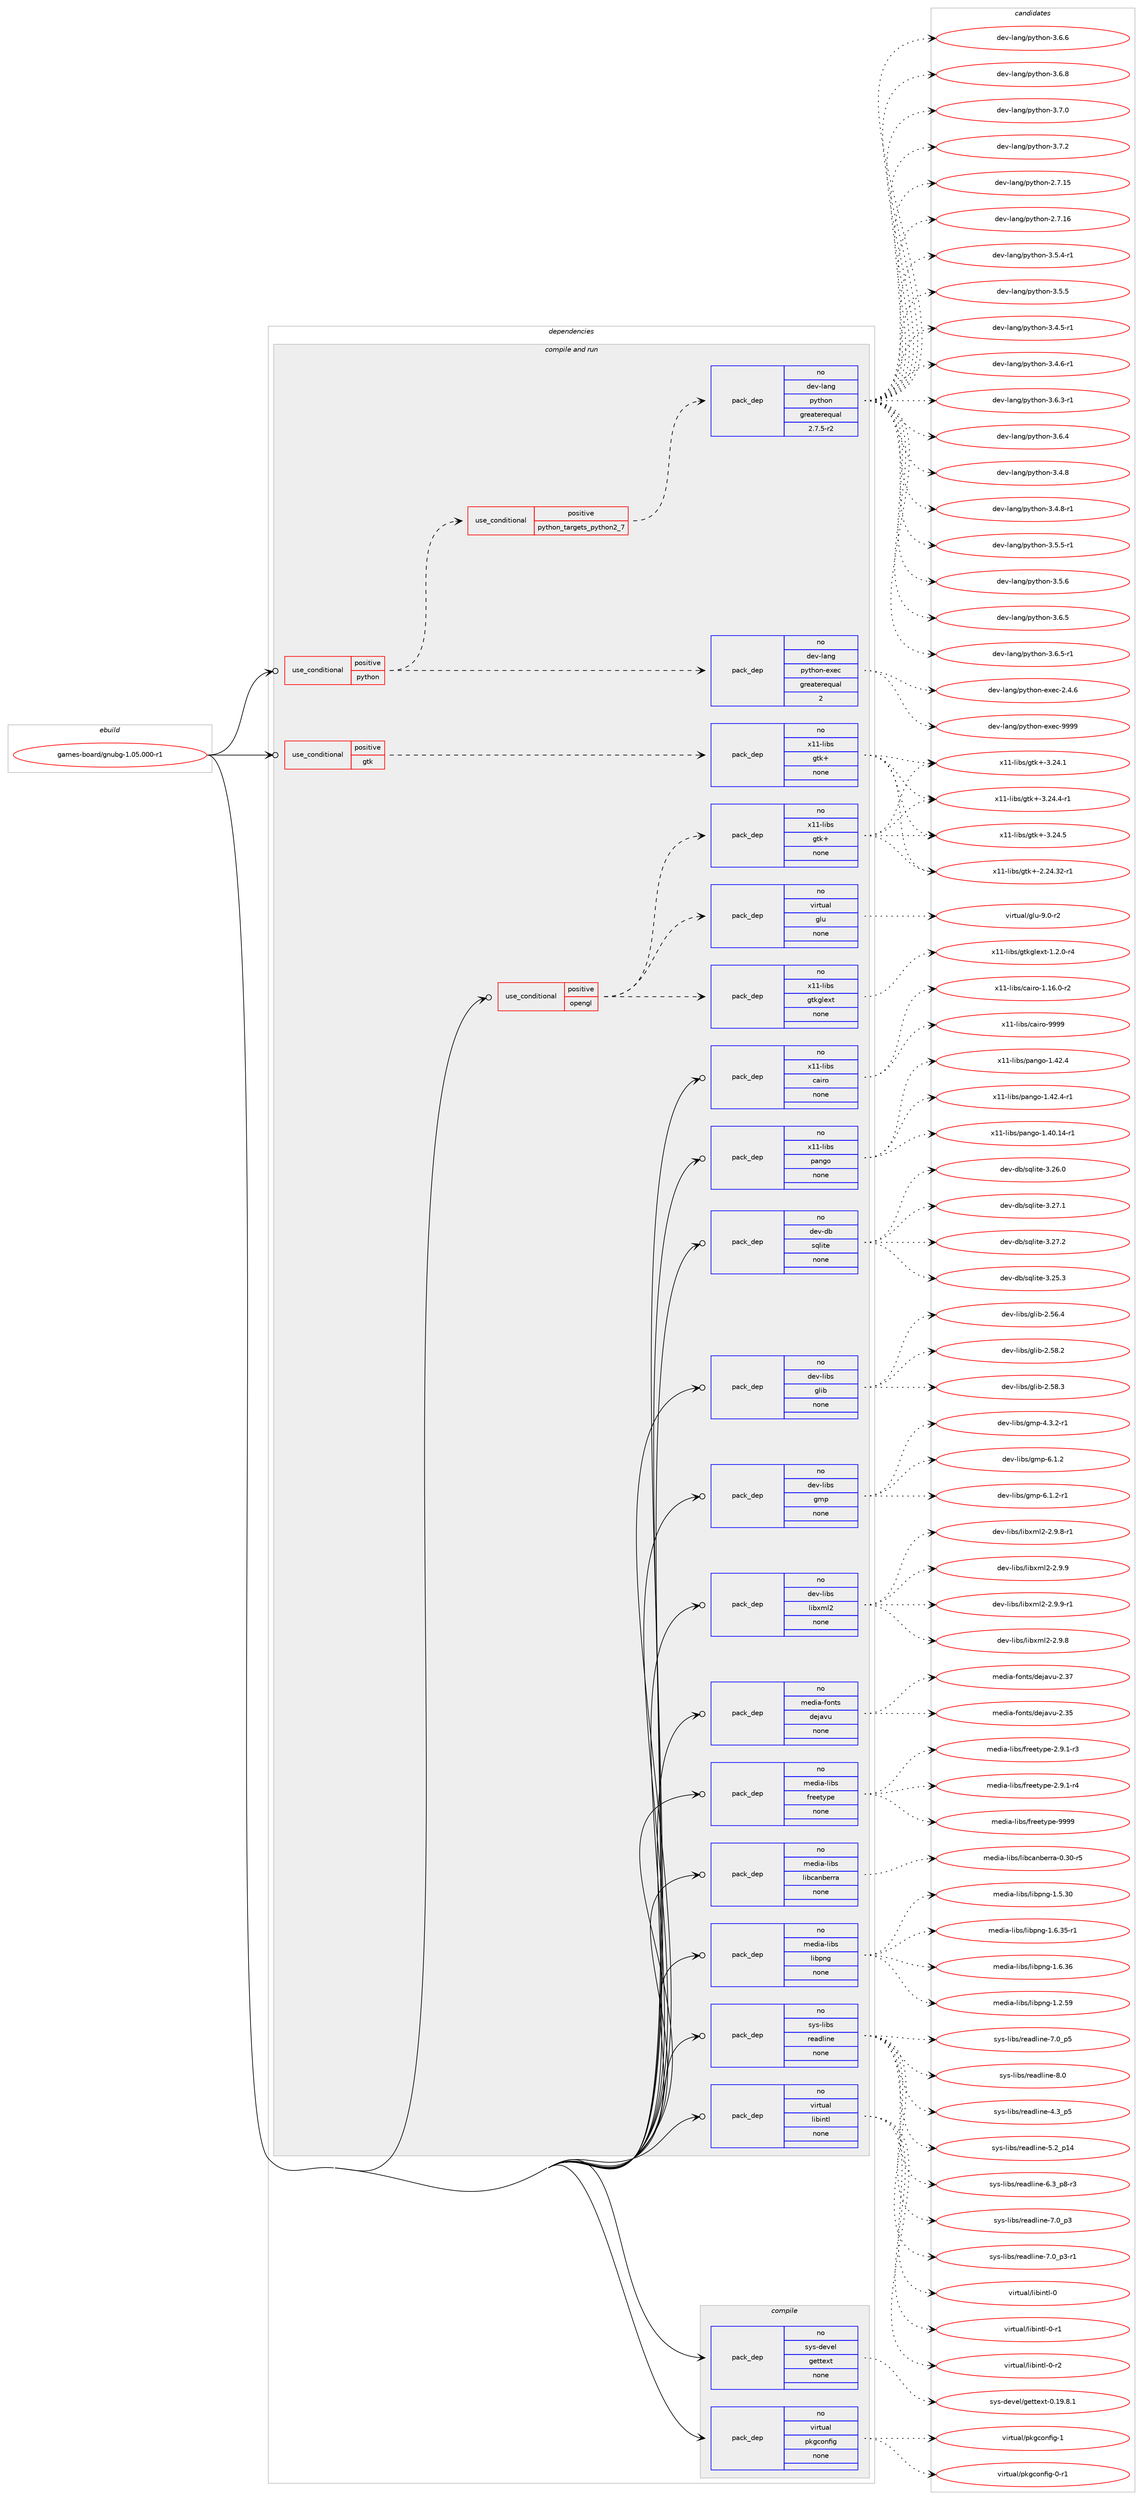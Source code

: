 digraph prolog {

# *************
# Graph options
# *************

newrank=true;
concentrate=true;
compound=true;
graph [rankdir=LR,fontname=Helvetica,fontsize=10,ranksep=1.5];#, ranksep=2.5, nodesep=0.2];
edge  [arrowhead=vee];
node  [fontname=Helvetica,fontsize=10];

# **********
# The ebuild
# **********

subgraph cluster_leftcol {
color=gray;
rank=same;
label=<<i>ebuild</i>>;
id [label="games-board/gnubg-1.05.000-r1", color=red, width=4, href="../games-board/gnubg-1.05.000-r1.svg"];
}

# ****************
# The dependencies
# ****************

subgraph cluster_midcol {
color=gray;
label=<<i>dependencies</i>>;
subgraph cluster_compile {
fillcolor="#eeeeee";
style=filled;
label=<<i>compile</i>>;
subgraph pack1105131 {
dependency1555094 [label=<<TABLE BORDER="0" CELLBORDER="1" CELLSPACING="0" CELLPADDING="4" WIDTH="220"><TR><TD ROWSPAN="6" CELLPADDING="30">pack_dep</TD></TR><TR><TD WIDTH="110">no</TD></TR><TR><TD>sys-devel</TD></TR><TR><TD>gettext</TD></TR><TR><TD>none</TD></TR><TR><TD></TD></TR></TABLE>>, shape=none, color=blue];
}
id:e -> dependency1555094:w [weight=20,style="solid",arrowhead="vee"];
subgraph pack1105132 {
dependency1555095 [label=<<TABLE BORDER="0" CELLBORDER="1" CELLSPACING="0" CELLPADDING="4" WIDTH="220"><TR><TD ROWSPAN="6" CELLPADDING="30">pack_dep</TD></TR><TR><TD WIDTH="110">no</TD></TR><TR><TD>virtual</TD></TR><TR><TD>pkgconfig</TD></TR><TR><TD>none</TD></TR><TR><TD></TD></TR></TABLE>>, shape=none, color=blue];
}
id:e -> dependency1555095:w [weight=20,style="solid",arrowhead="vee"];
}
subgraph cluster_compileandrun {
fillcolor="#eeeeee";
style=filled;
label=<<i>compile and run</i>>;
subgraph cond426135 {
dependency1555096 [label=<<TABLE BORDER="0" CELLBORDER="1" CELLSPACING="0" CELLPADDING="4"><TR><TD ROWSPAN="3" CELLPADDING="10">use_conditional</TD></TR><TR><TD>positive</TD></TR><TR><TD>gtk</TD></TR></TABLE>>, shape=none, color=red];
subgraph pack1105133 {
dependency1555097 [label=<<TABLE BORDER="0" CELLBORDER="1" CELLSPACING="0" CELLPADDING="4" WIDTH="220"><TR><TD ROWSPAN="6" CELLPADDING="30">pack_dep</TD></TR><TR><TD WIDTH="110">no</TD></TR><TR><TD>x11-libs</TD></TR><TR><TD>gtk+</TD></TR><TR><TD>none</TD></TR><TR><TD></TD></TR></TABLE>>, shape=none, color=blue];
}
dependency1555096:e -> dependency1555097:w [weight=20,style="dashed",arrowhead="vee"];
}
id:e -> dependency1555096:w [weight=20,style="solid",arrowhead="odotvee"];
subgraph cond426136 {
dependency1555098 [label=<<TABLE BORDER="0" CELLBORDER="1" CELLSPACING="0" CELLPADDING="4"><TR><TD ROWSPAN="3" CELLPADDING="10">use_conditional</TD></TR><TR><TD>positive</TD></TR><TR><TD>opengl</TD></TR></TABLE>>, shape=none, color=red];
subgraph pack1105134 {
dependency1555099 [label=<<TABLE BORDER="0" CELLBORDER="1" CELLSPACING="0" CELLPADDING="4" WIDTH="220"><TR><TD ROWSPAN="6" CELLPADDING="30">pack_dep</TD></TR><TR><TD WIDTH="110">no</TD></TR><TR><TD>x11-libs</TD></TR><TR><TD>gtk+</TD></TR><TR><TD>none</TD></TR><TR><TD></TD></TR></TABLE>>, shape=none, color=blue];
}
dependency1555098:e -> dependency1555099:w [weight=20,style="dashed",arrowhead="vee"];
subgraph pack1105135 {
dependency1555100 [label=<<TABLE BORDER="0" CELLBORDER="1" CELLSPACING="0" CELLPADDING="4" WIDTH="220"><TR><TD ROWSPAN="6" CELLPADDING="30">pack_dep</TD></TR><TR><TD WIDTH="110">no</TD></TR><TR><TD>x11-libs</TD></TR><TR><TD>gtkglext</TD></TR><TR><TD>none</TD></TR><TR><TD></TD></TR></TABLE>>, shape=none, color=blue];
}
dependency1555098:e -> dependency1555100:w [weight=20,style="dashed",arrowhead="vee"];
subgraph pack1105136 {
dependency1555101 [label=<<TABLE BORDER="0" CELLBORDER="1" CELLSPACING="0" CELLPADDING="4" WIDTH="220"><TR><TD ROWSPAN="6" CELLPADDING="30">pack_dep</TD></TR><TR><TD WIDTH="110">no</TD></TR><TR><TD>virtual</TD></TR><TR><TD>glu</TD></TR><TR><TD>none</TD></TR><TR><TD></TD></TR></TABLE>>, shape=none, color=blue];
}
dependency1555098:e -> dependency1555101:w [weight=20,style="dashed",arrowhead="vee"];
}
id:e -> dependency1555098:w [weight=20,style="solid",arrowhead="odotvee"];
subgraph cond426137 {
dependency1555102 [label=<<TABLE BORDER="0" CELLBORDER="1" CELLSPACING="0" CELLPADDING="4"><TR><TD ROWSPAN="3" CELLPADDING="10">use_conditional</TD></TR><TR><TD>positive</TD></TR><TR><TD>python</TD></TR></TABLE>>, shape=none, color=red];
subgraph cond426138 {
dependency1555103 [label=<<TABLE BORDER="0" CELLBORDER="1" CELLSPACING="0" CELLPADDING="4"><TR><TD ROWSPAN="3" CELLPADDING="10">use_conditional</TD></TR><TR><TD>positive</TD></TR><TR><TD>python_targets_python2_7</TD></TR></TABLE>>, shape=none, color=red];
subgraph pack1105137 {
dependency1555104 [label=<<TABLE BORDER="0" CELLBORDER="1" CELLSPACING="0" CELLPADDING="4" WIDTH="220"><TR><TD ROWSPAN="6" CELLPADDING="30">pack_dep</TD></TR><TR><TD WIDTH="110">no</TD></TR><TR><TD>dev-lang</TD></TR><TR><TD>python</TD></TR><TR><TD>greaterequal</TD></TR><TR><TD>2.7.5-r2</TD></TR></TABLE>>, shape=none, color=blue];
}
dependency1555103:e -> dependency1555104:w [weight=20,style="dashed",arrowhead="vee"];
}
dependency1555102:e -> dependency1555103:w [weight=20,style="dashed",arrowhead="vee"];
subgraph pack1105138 {
dependency1555105 [label=<<TABLE BORDER="0" CELLBORDER="1" CELLSPACING="0" CELLPADDING="4" WIDTH="220"><TR><TD ROWSPAN="6" CELLPADDING="30">pack_dep</TD></TR><TR><TD WIDTH="110">no</TD></TR><TR><TD>dev-lang</TD></TR><TR><TD>python-exec</TD></TR><TR><TD>greaterequal</TD></TR><TR><TD>2</TD></TR></TABLE>>, shape=none, color=blue];
}
dependency1555102:e -> dependency1555105:w [weight=20,style="dashed",arrowhead="vee"];
}
id:e -> dependency1555102:w [weight=20,style="solid",arrowhead="odotvee"];
subgraph pack1105139 {
dependency1555106 [label=<<TABLE BORDER="0" CELLBORDER="1" CELLSPACING="0" CELLPADDING="4" WIDTH="220"><TR><TD ROWSPAN="6" CELLPADDING="30">pack_dep</TD></TR><TR><TD WIDTH="110">no</TD></TR><TR><TD>dev-db</TD></TR><TR><TD>sqlite</TD></TR><TR><TD>none</TD></TR><TR><TD></TD></TR></TABLE>>, shape=none, color=blue];
}
id:e -> dependency1555106:w [weight=20,style="solid",arrowhead="odotvee"];
subgraph pack1105140 {
dependency1555107 [label=<<TABLE BORDER="0" CELLBORDER="1" CELLSPACING="0" CELLPADDING="4" WIDTH="220"><TR><TD ROWSPAN="6" CELLPADDING="30">pack_dep</TD></TR><TR><TD WIDTH="110">no</TD></TR><TR><TD>dev-libs</TD></TR><TR><TD>glib</TD></TR><TR><TD>none</TD></TR><TR><TD></TD></TR></TABLE>>, shape=none, color=blue];
}
id:e -> dependency1555107:w [weight=20,style="solid",arrowhead="odotvee"];
subgraph pack1105141 {
dependency1555108 [label=<<TABLE BORDER="0" CELLBORDER="1" CELLSPACING="0" CELLPADDING="4" WIDTH="220"><TR><TD ROWSPAN="6" CELLPADDING="30">pack_dep</TD></TR><TR><TD WIDTH="110">no</TD></TR><TR><TD>dev-libs</TD></TR><TR><TD>gmp</TD></TR><TR><TD>none</TD></TR><TR><TD></TD></TR></TABLE>>, shape=none, color=blue];
}
id:e -> dependency1555108:w [weight=20,style="solid",arrowhead="odotvee"];
subgraph pack1105142 {
dependency1555109 [label=<<TABLE BORDER="0" CELLBORDER="1" CELLSPACING="0" CELLPADDING="4" WIDTH="220"><TR><TD ROWSPAN="6" CELLPADDING="30">pack_dep</TD></TR><TR><TD WIDTH="110">no</TD></TR><TR><TD>dev-libs</TD></TR><TR><TD>libxml2</TD></TR><TR><TD>none</TD></TR><TR><TD></TD></TR></TABLE>>, shape=none, color=blue];
}
id:e -> dependency1555109:w [weight=20,style="solid",arrowhead="odotvee"];
subgraph pack1105143 {
dependency1555110 [label=<<TABLE BORDER="0" CELLBORDER="1" CELLSPACING="0" CELLPADDING="4" WIDTH="220"><TR><TD ROWSPAN="6" CELLPADDING="30">pack_dep</TD></TR><TR><TD WIDTH="110">no</TD></TR><TR><TD>media-fonts</TD></TR><TR><TD>dejavu</TD></TR><TR><TD>none</TD></TR><TR><TD></TD></TR></TABLE>>, shape=none, color=blue];
}
id:e -> dependency1555110:w [weight=20,style="solid",arrowhead="odotvee"];
subgraph pack1105144 {
dependency1555111 [label=<<TABLE BORDER="0" CELLBORDER="1" CELLSPACING="0" CELLPADDING="4" WIDTH="220"><TR><TD ROWSPAN="6" CELLPADDING="30">pack_dep</TD></TR><TR><TD WIDTH="110">no</TD></TR><TR><TD>media-libs</TD></TR><TR><TD>freetype</TD></TR><TR><TD>none</TD></TR><TR><TD></TD></TR></TABLE>>, shape=none, color=blue];
}
id:e -> dependency1555111:w [weight=20,style="solid",arrowhead="odotvee"];
subgraph pack1105145 {
dependency1555112 [label=<<TABLE BORDER="0" CELLBORDER="1" CELLSPACING="0" CELLPADDING="4" WIDTH="220"><TR><TD ROWSPAN="6" CELLPADDING="30">pack_dep</TD></TR><TR><TD WIDTH="110">no</TD></TR><TR><TD>media-libs</TD></TR><TR><TD>libcanberra</TD></TR><TR><TD>none</TD></TR><TR><TD></TD></TR></TABLE>>, shape=none, color=blue];
}
id:e -> dependency1555112:w [weight=20,style="solid",arrowhead="odotvee"];
subgraph pack1105146 {
dependency1555113 [label=<<TABLE BORDER="0" CELLBORDER="1" CELLSPACING="0" CELLPADDING="4" WIDTH="220"><TR><TD ROWSPAN="6" CELLPADDING="30">pack_dep</TD></TR><TR><TD WIDTH="110">no</TD></TR><TR><TD>media-libs</TD></TR><TR><TD>libpng</TD></TR><TR><TD>none</TD></TR><TR><TD></TD></TR></TABLE>>, shape=none, color=blue];
}
id:e -> dependency1555113:w [weight=20,style="solid",arrowhead="odotvee"];
subgraph pack1105147 {
dependency1555114 [label=<<TABLE BORDER="0" CELLBORDER="1" CELLSPACING="0" CELLPADDING="4" WIDTH="220"><TR><TD ROWSPAN="6" CELLPADDING="30">pack_dep</TD></TR><TR><TD WIDTH="110">no</TD></TR><TR><TD>sys-libs</TD></TR><TR><TD>readline</TD></TR><TR><TD>none</TD></TR><TR><TD></TD></TR></TABLE>>, shape=none, color=blue];
}
id:e -> dependency1555114:w [weight=20,style="solid",arrowhead="odotvee"];
subgraph pack1105148 {
dependency1555115 [label=<<TABLE BORDER="0" CELLBORDER="1" CELLSPACING="0" CELLPADDING="4" WIDTH="220"><TR><TD ROWSPAN="6" CELLPADDING="30">pack_dep</TD></TR><TR><TD WIDTH="110">no</TD></TR><TR><TD>virtual</TD></TR><TR><TD>libintl</TD></TR><TR><TD>none</TD></TR><TR><TD></TD></TR></TABLE>>, shape=none, color=blue];
}
id:e -> dependency1555115:w [weight=20,style="solid",arrowhead="odotvee"];
subgraph pack1105149 {
dependency1555116 [label=<<TABLE BORDER="0" CELLBORDER="1" CELLSPACING="0" CELLPADDING="4" WIDTH="220"><TR><TD ROWSPAN="6" CELLPADDING="30">pack_dep</TD></TR><TR><TD WIDTH="110">no</TD></TR><TR><TD>x11-libs</TD></TR><TR><TD>cairo</TD></TR><TR><TD>none</TD></TR><TR><TD></TD></TR></TABLE>>, shape=none, color=blue];
}
id:e -> dependency1555116:w [weight=20,style="solid",arrowhead="odotvee"];
subgraph pack1105150 {
dependency1555117 [label=<<TABLE BORDER="0" CELLBORDER="1" CELLSPACING="0" CELLPADDING="4" WIDTH="220"><TR><TD ROWSPAN="6" CELLPADDING="30">pack_dep</TD></TR><TR><TD WIDTH="110">no</TD></TR><TR><TD>x11-libs</TD></TR><TR><TD>pango</TD></TR><TR><TD>none</TD></TR><TR><TD></TD></TR></TABLE>>, shape=none, color=blue];
}
id:e -> dependency1555117:w [weight=20,style="solid",arrowhead="odotvee"];
}
subgraph cluster_run {
fillcolor="#eeeeee";
style=filled;
label=<<i>run</i>>;
}
}

# **************
# The candidates
# **************

subgraph cluster_choices {
rank=same;
color=gray;
label=<<i>candidates</i>>;

subgraph choice1105131 {
color=black;
nodesep=1;
choice1151211154510010111810110847103101116116101120116454846495746564649 [label="sys-devel/gettext-0.19.8.1", color=red, width=4,href="../sys-devel/gettext-0.19.8.1.svg"];
dependency1555094:e -> choice1151211154510010111810110847103101116116101120116454846495746564649:w [style=dotted,weight="100"];
}
subgraph choice1105132 {
color=black;
nodesep=1;
choice11810511411611797108471121071039911111010210510345484511449 [label="virtual/pkgconfig-0-r1", color=red, width=4,href="../virtual/pkgconfig-0-r1.svg"];
choice1181051141161179710847112107103991111101021051034549 [label="virtual/pkgconfig-1", color=red, width=4,href="../virtual/pkgconfig-1.svg"];
dependency1555095:e -> choice11810511411611797108471121071039911111010210510345484511449:w [style=dotted,weight="100"];
dependency1555095:e -> choice1181051141161179710847112107103991111101021051034549:w [style=dotted,weight="100"];
}
subgraph choice1105133 {
color=black;
nodesep=1;
choice12049494510810598115471031161074345504650524651504511449 [label="x11-libs/gtk+-2.24.32-r1", color=red, width=4,href="../x11-libs/gtk+-2.24.32-r1.svg"];
choice12049494510810598115471031161074345514650524649 [label="x11-libs/gtk+-3.24.1", color=red, width=4,href="../x11-libs/gtk+-3.24.1.svg"];
choice120494945108105981154710311610743455146505246524511449 [label="x11-libs/gtk+-3.24.4-r1", color=red, width=4,href="../x11-libs/gtk+-3.24.4-r1.svg"];
choice12049494510810598115471031161074345514650524653 [label="x11-libs/gtk+-3.24.5", color=red, width=4,href="../x11-libs/gtk+-3.24.5.svg"];
dependency1555097:e -> choice12049494510810598115471031161074345504650524651504511449:w [style=dotted,weight="100"];
dependency1555097:e -> choice12049494510810598115471031161074345514650524649:w [style=dotted,weight="100"];
dependency1555097:e -> choice120494945108105981154710311610743455146505246524511449:w [style=dotted,weight="100"];
dependency1555097:e -> choice12049494510810598115471031161074345514650524653:w [style=dotted,weight="100"];
}
subgraph choice1105134 {
color=black;
nodesep=1;
choice12049494510810598115471031161074345504650524651504511449 [label="x11-libs/gtk+-2.24.32-r1", color=red, width=4,href="../x11-libs/gtk+-2.24.32-r1.svg"];
choice12049494510810598115471031161074345514650524649 [label="x11-libs/gtk+-3.24.1", color=red, width=4,href="../x11-libs/gtk+-3.24.1.svg"];
choice120494945108105981154710311610743455146505246524511449 [label="x11-libs/gtk+-3.24.4-r1", color=red, width=4,href="../x11-libs/gtk+-3.24.4-r1.svg"];
choice12049494510810598115471031161074345514650524653 [label="x11-libs/gtk+-3.24.5", color=red, width=4,href="../x11-libs/gtk+-3.24.5.svg"];
dependency1555099:e -> choice12049494510810598115471031161074345504650524651504511449:w [style=dotted,weight="100"];
dependency1555099:e -> choice12049494510810598115471031161074345514650524649:w [style=dotted,weight="100"];
dependency1555099:e -> choice120494945108105981154710311610743455146505246524511449:w [style=dotted,weight="100"];
dependency1555099:e -> choice12049494510810598115471031161074345514650524653:w [style=dotted,weight="100"];
}
subgraph choice1105135 {
color=black;
nodesep=1;
choice12049494510810598115471031161071031081011201164549465046484511452 [label="x11-libs/gtkglext-1.2.0-r4", color=red, width=4,href="../x11-libs/gtkglext-1.2.0-r4.svg"];
dependency1555100:e -> choice12049494510810598115471031161071031081011201164549465046484511452:w [style=dotted,weight="100"];
}
subgraph choice1105136 {
color=black;
nodesep=1;
choice1181051141161179710847103108117455746484511450 [label="virtual/glu-9.0-r2", color=red, width=4,href="../virtual/glu-9.0-r2.svg"];
dependency1555101:e -> choice1181051141161179710847103108117455746484511450:w [style=dotted,weight="100"];
}
subgraph choice1105137 {
color=black;
nodesep=1;
choice10010111845108971101034711212111610411111045504655464953 [label="dev-lang/python-2.7.15", color=red, width=4,href="../dev-lang/python-2.7.15.svg"];
choice10010111845108971101034711212111610411111045504655464954 [label="dev-lang/python-2.7.16", color=red, width=4,href="../dev-lang/python-2.7.16.svg"];
choice1001011184510897110103471121211161041111104551465246534511449 [label="dev-lang/python-3.4.5-r1", color=red, width=4,href="../dev-lang/python-3.4.5-r1.svg"];
choice1001011184510897110103471121211161041111104551465246544511449 [label="dev-lang/python-3.4.6-r1", color=red, width=4,href="../dev-lang/python-3.4.6-r1.svg"];
choice100101118451089711010347112121116104111110455146524656 [label="dev-lang/python-3.4.8", color=red, width=4,href="../dev-lang/python-3.4.8.svg"];
choice1001011184510897110103471121211161041111104551465246564511449 [label="dev-lang/python-3.4.8-r1", color=red, width=4,href="../dev-lang/python-3.4.8-r1.svg"];
choice1001011184510897110103471121211161041111104551465346524511449 [label="dev-lang/python-3.5.4-r1", color=red, width=4,href="../dev-lang/python-3.5.4-r1.svg"];
choice100101118451089711010347112121116104111110455146534653 [label="dev-lang/python-3.5.5", color=red, width=4,href="../dev-lang/python-3.5.5.svg"];
choice1001011184510897110103471121211161041111104551465346534511449 [label="dev-lang/python-3.5.5-r1", color=red, width=4,href="../dev-lang/python-3.5.5-r1.svg"];
choice100101118451089711010347112121116104111110455146534654 [label="dev-lang/python-3.5.6", color=red, width=4,href="../dev-lang/python-3.5.6.svg"];
choice1001011184510897110103471121211161041111104551465446514511449 [label="dev-lang/python-3.6.3-r1", color=red, width=4,href="../dev-lang/python-3.6.3-r1.svg"];
choice100101118451089711010347112121116104111110455146544652 [label="dev-lang/python-3.6.4", color=red, width=4,href="../dev-lang/python-3.6.4.svg"];
choice100101118451089711010347112121116104111110455146544653 [label="dev-lang/python-3.6.5", color=red, width=4,href="../dev-lang/python-3.6.5.svg"];
choice1001011184510897110103471121211161041111104551465446534511449 [label="dev-lang/python-3.6.5-r1", color=red, width=4,href="../dev-lang/python-3.6.5-r1.svg"];
choice100101118451089711010347112121116104111110455146544654 [label="dev-lang/python-3.6.6", color=red, width=4,href="../dev-lang/python-3.6.6.svg"];
choice100101118451089711010347112121116104111110455146544656 [label="dev-lang/python-3.6.8", color=red, width=4,href="../dev-lang/python-3.6.8.svg"];
choice100101118451089711010347112121116104111110455146554648 [label="dev-lang/python-3.7.0", color=red, width=4,href="../dev-lang/python-3.7.0.svg"];
choice100101118451089711010347112121116104111110455146554650 [label="dev-lang/python-3.7.2", color=red, width=4,href="../dev-lang/python-3.7.2.svg"];
dependency1555104:e -> choice10010111845108971101034711212111610411111045504655464953:w [style=dotted,weight="100"];
dependency1555104:e -> choice10010111845108971101034711212111610411111045504655464954:w [style=dotted,weight="100"];
dependency1555104:e -> choice1001011184510897110103471121211161041111104551465246534511449:w [style=dotted,weight="100"];
dependency1555104:e -> choice1001011184510897110103471121211161041111104551465246544511449:w [style=dotted,weight="100"];
dependency1555104:e -> choice100101118451089711010347112121116104111110455146524656:w [style=dotted,weight="100"];
dependency1555104:e -> choice1001011184510897110103471121211161041111104551465246564511449:w [style=dotted,weight="100"];
dependency1555104:e -> choice1001011184510897110103471121211161041111104551465346524511449:w [style=dotted,weight="100"];
dependency1555104:e -> choice100101118451089711010347112121116104111110455146534653:w [style=dotted,weight="100"];
dependency1555104:e -> choice1001011184510897110103471121211161041111104551465346534511449:w [style=dotted,weight="100"];
dependency1555104:e -> choice100101118451089711010347112121116104111110455146534654:w [style=dotted,weight="100"];
dependency1555104:e -> choice1001011184510897110103471121211161041111104551465446514511449:w [style=dotted,weight="100"];
dependency1555104:e -> choice100101118451089711010347112121116104111110455146544652:w [style=dotted,weight="100"];
dependency1555104:e -> choice100101118451089711010347112121116104111110455146544653:w [style=dotted,weight="100"];
dependency1555104:e -> choice1001011184510897110103471121211161041111104551465446534511449:w [style=dotted,weight="100"];
dependency1555104:e -> choice100101118451089711010347112121116104111110455146544654:w [style=dotted,weight="100"];
dependency1555104:e -> choice100101118451089711010347112121116104111110455146544656:w [style=dotted,weight="100"];
dependency1555104:e -> choice100101118451089711010347112121116104111110455146554648:w [style=dotted,weight="100"];
dependency1555104:e -> choice100101118451089711010347112121116104111110455146554650:w [style=dotted,weight="100"];
}
subgraph choice1105138 {
color=black;
nodesep=1;
choice1001011184510897110103471121211161041111104510112010199455046524654 [label="dev-lang/python-exec-2.4.6", color=red, width=4,href="../dev-lang/python-exec-2.4.6.svg"];
choice10010111845108971101034711212111610411111045101120101994557575757 [label="dev-lang/python-exec-9999", color=red, width=4,href="../dev-lang/python-exec-9999.svg"];
dependency1555105:e -> choice1001011184510897110103471121211161041111104510112010199455046524654:w [style=dotted,weight="100"];
dependency1555105:e -> choice10010111845108971101034711212111610411111045101120101994557575757:w [style=dotted,weight="100"];
}
subgraph choice1105139 {
color=black;
nodesep=1;
choice10010111845100984711511310810511610145514650534651 [label="dev-db/sqlite-3.25.3", color=red, width=4,href="../dev-db/sqlite-3.25.3.svg"];
choice10010111845100984711511310810511610145514650544648 [label="dev-db/sqlite-3.26.0", color=red, width=4,href="../dev-db/sqlite-3.26.0.svg"];
choice10010111845100984711511310810511610145514650554649 [label="dev-db/sqlite-3.27.1", color=red, width=4,href="../dev-db/sqlite-3.27.1.svg"];
choice10010111845100984711511310810511610145514650554650 [label="dev-db/sqlite-3.27.2", color=red, width=4,href="../dev-db/sqlite-3.27.2.svg"];
dependency1555106:e -> choice10010111845100984711511310810511610145514650534651:w [style=dotted,weight="100"];
dependency1555106:e -> choice10010111845100984711511310810511610145514650544648:w [style=dotted,weight="100"];
dependency1555106:e -> choice10010111845100984711511310810511610145514650554649:w [style=dotted,weight="100"];
dependency1555106:e -> choice10010111845100984711511310810511610145514650554650:w [style=dotted,weight="100"];
}
subgraph choice1105140 {
color=black;
nodesep=1;
choice1001011184510810598115471031081059845504653544652 [label="dev-libs/glib-2.56.4", color=red, width=4,href="../dev-libs/glib-2.56.4.svg"];
choice1001011184510810598115471031081059845504653564650 [label="dev-libs/glib-2.58.2", color=red, width=4,href="../dev-libs/glib-2.58.2.svg"];
choice1001011184510810598115471031081059845504653564651 [label="dev-libs/glib-2.58.3", color=red, width=4,href="../dev-libs/glib-2.58.3.svg"];
dependency1555107:e -> choice1001011184510810598115471031081059845504653544652:w [style=dotted,weight="100"];
dependency1555107:e -> choice1001011184510810598115471031081059845504653564650:w [style=dotted,weight="100"];
dependency1555107:e -> choice1001011184510810598115471031081059845504653564651:w [style=dotted,weight="100"];
}
subgraph choice1105141 {
color=black;
nodesep=1;
choice1001011184510810598115471031091124552465146504511449 [label="dev-libs/gmp-4.3.2-r1", color=red, width=4,href="../dev-libs/gmp-4.3.2-r1.svg"];
choice100101118451081059811547103109112455446494650 [label="dev-libs/gmp-6.1.2", color=red, width=4,href="../dev-libs/gmp-6.1.2.svg"];
choice1001011184510810598115471031091124554464946504511449 [label="dev-libs/gmp-6.1.2-r1", color=red, width=4,href="../dev-libs/gmp-6.1.2-r1.svg"];
dependency1555108:e -> choice1001011184510810598115471031091124552465146504511449:w [style=dotted,weight="100"];
dependency1555108:e -> choice100101118451081059811547103109112455446494650:w [style=dotted,weight="100"];
dependency1555108:e -> choice1001011184510810598115471031091124554464946504511449:w [style=dotted,weight="100"];
}
subgraph choice1105142 {
color=black;
nodesep=1;
choice1001011184510810598115471081059812010910850455046574656 [label="dev-libs/libxml2-2.9.8", color=red, width=4,href="../dev-libs/libxml2-2.9.8.svg"];
choice10010111845108105981154710810598120109108504550465746564511449 [label="dev-libs/libxml2-2.9.8-r1", color=red, width=4,href="../dev-libs/libxml2-2.9.8-r1.svg"];
choice1001011184510810598115471081059812010910850455046574657 [label="dev-libs/libxml2-2.9.9", color=red, width=4,href="../dev-libs/libxml2-2.9.9.svg"];
choice10010111845108105981154710810598120109108504550465746574511449 [label="dev-libs/libxml2-2.9.9-r1", color=red, width=4,href="../dev-libs/libxml2-2.9.9-r1.svg"];
dependency1555109:e -> choice1001011184510810598115471081059812010910850455046574656:w [style=dotted,weight="100"];
dependency1555109:e -> choice10010111845108105981154710810598120109108504550465746564511449:w [style=dotted,weight="100"];
dependency1555109:e -> choice1001011184510810598115471081059812010910850455046574657:w [style=dotted,weight="100"];
dependency1555109:e -> choice10010111845108105981154710810598120109108504550465746574511449:w [style=dotted,weight="100"];
}
subgraph choice1105143 {
color=black;
nodesep=1;
choice109101100105974510211111011611547100101106971181174550465153 [label="media-fonts/dejavu-2.35", color=red, width=4,href="../media-fonts/dejavu-2.35.svg"];
choice109101100105974510211111011611547100101106971181174550465155 [label="media-fonts/dejavu-2.37", color=red, width=4,href="../media-fonts/dejavu-2.37.svg"];
dependency1555110:e -> choice109101100105974510211111011611547100101106971181174550465153:w [style=dotted,weight="100"];
dependency1555110:e -> choice109101100105974510211111011611547100101106971181174550465155:w [style=dotted,weight="100"];
}
subgraph choice1105144 {
color=black;
nodesep=1;
choice109101100105974510810598115471021141011011161211121014550465746494511451 [label="media-libs/freetype-2.9.1-r3", color=red, width=4,href="../media-libs/freetype-2.9.1-r3.svg"];
choice109101100105974510810598115471021141011011161211121014550465746494511452 [label="media-libs/freetype-2.9.1-r4", color=red, width=4,href="../media-libs/freetype-2.9.1-r4.svg"];
choice109101100105974510810598115471021141011011161211121014557575757 [label="media-libs/freetype-9999", color=red, width=4,href="../media-libs/freetype-9999.svg"];
dependency1555111:e -> choice109101100105974510810598115471021141011011161211121014550465746494511451:w [style=dotted,weight="100"];
dependency1555111:e -> choice109101100105974510810598115471021141011011161211121014550465746494511452:w [style=dotted,weight="100"];
dependency1555111:e -> choice109101100105974510810598115471021141011011161211121014557575757:w [style=dotted,weight="100"];
}
subgraph choice1105145 {
color=black;
nodesep=1;
choice10910110010597451081059811547108105989997110981011141149745484651484511453 [label="media-libs/libcanberra-0.30-r5", color=red, width=4,href="../media-libs/libcanberra-0.30-r5.svg"];
dependency1555112:e -> choice10910110010597451081059811547108105989997110981011141149745484651484511453:w [style=dotted,weight="100"];
}
subgraph choice1105146 {
color=black;
nodesep=1;
choice109101100105974510810598115471081059811211010345494650465357 [label="media-libs/libpng-1.2.59", color=red, width=4,href="../media-libs/libpng-1.2.59.svg"];
choice109101100105974510810598115471081059811211010345494653465148 [label="media-libs/libpng-1.5.30", color=red, width=4,href="../media-libs/libpng-1.5.30.svg"];
choice1091011001059745108105981154710810598112110103454946544651534511449 [label="media-libs/libpng-1.6.35-r1", color=red, width=4,href="../media-libs/libpng-1.6.35-r1.svg"];
choice109101100105974510810598115471081059811211010345494654465154 [label="media-libs/libpng-1.6.36", color=red, width=4,href="../media-libs/libpng-1.6.36.svg"];
dependency1555113:e -> choice109101100105974510810598115471081059811211010345494650465357:w [style=dotted,weight="100"];
dependency1555113:e -> choice109101100105974510810598115471081059811211010345494653465148:w [style=dotted,weight="100"];
dependency1555113:e -> choice1091011001059745108105981154710810598112110103454946544651534511449:w [style=dotted,weight="100"];
dependency1555113:e -> choice109101100105974510810598115471081059811211010345494654465154:w [style=dotted,weight="100"];
}
subgraph choice1105147 {
color=black;
nodesep=1;
choice11512111545108105981154711410197100108105110101455246519511253 [label="sys-libs/readline-4.3_p5", color=red, width=4,href="../sys-libs/readline-4.3_p5.svg"];
choice1151211154510810598115471141019710010810511010145534650951124952 [label="sys-libs/readline-5.2_p14", color=red, width=4,href="../sys-libs/readline-5.2_p14.svg"];
choice115121115451081059811547114101971001081051101014554465195112564511451 [label="sys-libs/readline-6.3_p8-r3", color=red, width=4,href="../sys-libs/readline-6.3_p8-r3.svg"];
choice11512111545108105981154711410197100108105110101455546489511251 [label="sys-libs/readline-7.0_p3", color=red, width=4,href="../sys-libs/readline-7.0_p3.svg"];
choice115121115451081059811547114101971001081051101014555464895112514511449 [label="sys-libs/readline-7.0_p3-r1", color=red, width=4,href="../sys-libs/readline-7.0_p3-r1.svg"];
choice11512111545108105981154711410197100108105110101455546489511253 [label="sys-libs/readline-7.0_p5", color=red, width=4,href="../sys-libs/readline-7.0_p5.svg"];
choice1151211154510810598115471141019710010810511010145564648 [label="sys-libs/readline-8.0", color=red, width=4,href="../sys-libs/readline-8.0.svg"];
dependency1555114:e -> choice11512111545108105981154711410197100108105110101455246519511253:w [style=dotted,weight="100"];
dependency1555114:e -> choice1151211154510810598115471141019710010810511010145534650951124952:w [style=dotted,weight="100"];
dependency1555114:e -> choice115121115451081059811547114101971001081051101014554465195112564511451:w [style=dotted,weight="100"];
dependency1555114:e -> choice11512111545108105981154711410197100108105110101455546489511251:w [style=dotted,weight="100"];
dependency1555114:e -> choice115121115451081059811547114101971001081051101014555464895112514511449:w [style=dotted,weight="100"];
dependency1555114:e -> choice11512111545108105981154711410197100108105110101455546489511253:w [style=dotted,weight="100"];
dependency1555114:e -> choice1151211154510810598115471141019710010810511010145564648:w [style=dotted,weight="100"];
}
subgraph choice1105148 {
color=black;
nodesep=1;
choice1181051141161179710847108105981051101161084548 [label="virtual/libintl-0", color=red, width=4,href="../virtual/libintl-0.svg"];
choice11810511411611797108471081059810511011610845484511449 [label="virtual/libintl-0-r1", color=red, width=4,href="../virtual/libintl-0-r1.svg"];
choice11810511411611797108471081059810511011610845484511450 [label="virtual/libintl-0-r2", color=red, width=4,href="../virtual/libintl-0-r2.svg"];
dependency1555115:e -> choice1181051141161179710847108105981051101161084548:w [style=dotted,weight="100"];
dependency1555115:e -> choice11810511411611797108471081059810511011610845484511449:w [style=dotted,weight="100"];
dependency1555115:e -> choice11810511411611797108471081059810511011610845484511450:w [style=dotted,weight="100"];
}
subgraph choice1105149 {
color=black;
nodesep=1;
choice12049494510810598115479997105114111454946495446484511450 [label="x11-libs/cairo-1.16.0-r2", color=red, width=4,href="../x11-libs/cairo-1.16.0-r2.svg"];
choice120494945108105981154799971051141114557575757 [label="x11-libs/cairo-9999", color=red, width=4,href="../x11-libs/cairo-9999.svg"];
dependency1555116:e -> choice12049494510810598115479997105114111454946495446484511450:w [style=dotted,weight="100"];
dependency1555116:e -> choice120494945108105981154799971051141114557575757:w [style=dotted,weight="100"];
}
subgraph choice1105150 {
color=black;
nodesep=1;
choice12049494510810598115471129711010311145494652484649524511449 [label="x11-libs/pango-1.40.14-r1", color=red, width=4,href="../x11-libs/pango-1.40.14-r1.svg"];
choice12049494510810598115471129711010311145494652504652 [label="x11-libs/pango-1.42.4", color=red, width=4,href="../x11-libs/pango-1.42.4.svg"];
choice120494945108105981154711297110103111454946525046524511449 [label="x11-libs/pango-1.42.4-r1", color=red, width=4,href="../x11-libs/pango-1.42.4-r1.svg"];
dependency1555117:e -> choice12049494510810598115471129711010311145494652484649524511449:w [style=dotted,weight="100"];
dependency1555117:e -> choice12049494510810598115471129711010311145494652504652:w [style=dotted,weight="100"];
dependency1555117:e -> choice120494945108105981154711297110103111454946525046524511449:w [style=dotted,weight="100"];
}
}

}
